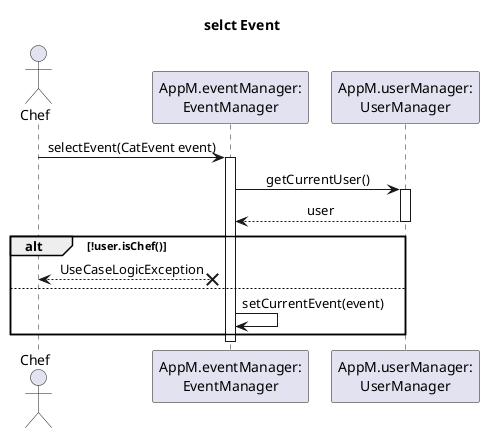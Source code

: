 @startuml
skinparam defaultTextAlignment center
skinparam SequenceMessageAlign center

title selct Event
Actor Chef as ch
participant "AppM.eventManager:\nEventManager" as EventManager
participant "AppM.userManager:\nUserManager" as UserManager


ch ->  EventManager: selectEvent(CatEvent event)
activate EventManager
	EventManager -> UserManager: getCurrentUser()
	activate UserManager
    	UserManager --> EventManager: user
	deactivate UserManager

    alt !user.isChef()
 	    ch <--x EventManager: UseCaseLogicException
    else
    EventManager -> EventManager : setCurrentEvent(event)
end
deactivate EventManager
@enduml





